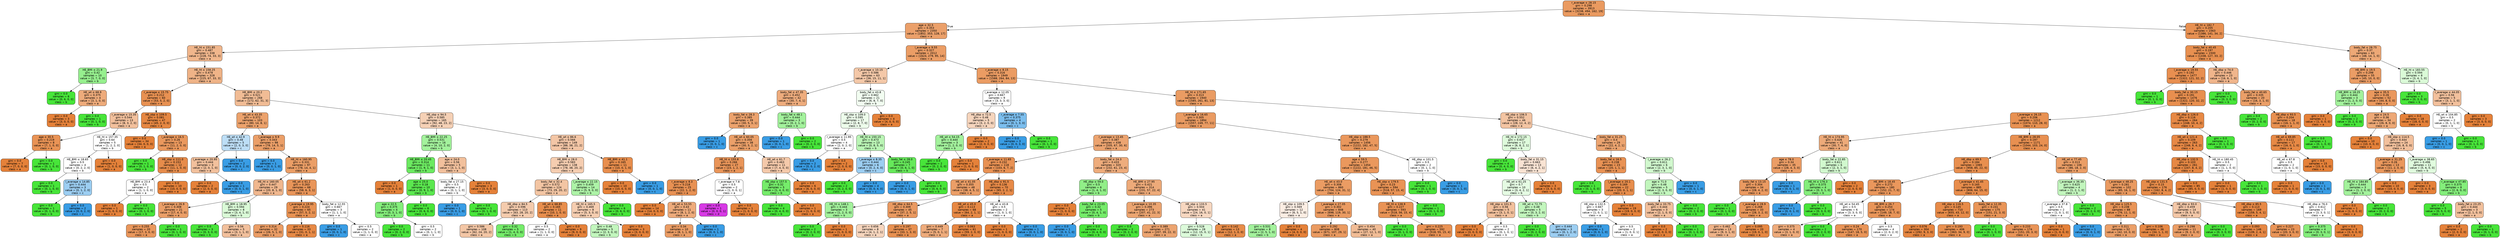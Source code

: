 digraph Tree {
node [shape=box, style="filled, rounded", color="black", fontname=helvetica] ;
edge [fontname=helvetica] ;
0 [label=<r_average &le; 28.15<br/>gini = 0.298<br/>samples = 3913<br/>value = [3238, 494, 162, 19]<br/>class = a>, fillcolor="#ea9a60"] ;
1 [label=<age &le; 32.5<br/>gini = 0.353<br/>samples = 2350<br/>value = [1852, 353, 128, 17]<br/>class = a>, fillcolor="#eba06a"] ;
0 -> 1 [labeldistance=2.5, labelangle=45, headlabel="True"] ;
2 [label=<HE_ht &le; 151.85<br/>gini = 0.487<br/>samples = 338<br/>value = [228, 74, 33, 3]<br/>class = a>, fillcolor="#f0b68c"] ;
1 -> 2 ;
3 [label=<HE_BMI &le; 21.9<br/>gini = 0.42<br/>samples = 10<br/>value = [3, 7, 0, 0]<br/>class = b>, fillcolor="#96f08e"] ;
2 -> 3 ;
4 [label=<gini = 0.0<br/>samples = 6<br/>value = [0, 6, 0, 0]<br/>class = b>, fillcolor="#47e539"] ;
3 -> 4 ;
5 [label=<HE_wt &le; 68.9<br/>gini = 0.375<br/>samples = 4<br/>value = [3, 1, 0, 0]<br/>class = a>, fillcolor="#eeab7b"] ;
3 -> 5 ;
6 [label=<gini = 0.0<br/>samples = 3<br/>value = [3, 0, 0, 0]<br/>class = a>, fillcolor="#e58139"] ;
5 -> 6 ;
7 [label=<gini = 0.0<br/>samples = 1<br/>value = [0, 1, 0, 0]<br/>class = b>, fillcolor="#47e539"] ;
5 -> 7 ;
8 [label=<HE_ht &le; 158.25<br/>gini = 0.478<br/>samples = 328<br/>value = [225, 67, 33, 3]<br/>class = a>, fillcolor="#efb387"] ;
2 -> 8 ;
9 [label=<r_average &le; 15.75<br/>gini = 0.212<br/>samples = 60<br/>value = [53, 5, 2, 0]<br/>class = a>, fillcolor="#e89152"] ;
8 -> 9 ;
10 [label=<r_average &le; 15.35<br/>gini = 0.544<br/>samples = 13<br/>value = [8, 3, 2, 0]<br/>class = a>, fillcolor="#f2c09c"] ;
9 -> 10 ;
11 [label=<age &le; 30.5<br/>gini = 0.219<br/>samples = 8<br/>value = [7, 1, 0, 0]<br/>class = a>, fillcolor="#e99355"] ;
10 -> 11 ;
12 [label=<gini = 0.0<br/>samples = 7<br/>value = [7, 0, 0, 0]<br/>class = a>, fillcolor="#e58139"] ;
11 -> 12 ;
13 [label=<gini = 0.0<br/>samples = 1<br/>value = [0, 1, 0, 0]<br/>class = b>, fillcolor="#47e539"] ;
11 -> 13 ;
14 [label=<HE_ht &le; 157.35<br/>gini = 0.64<br/>samples = 5<br/>value = [1, 2, 2, 0]<br/>class = b>, fillcolor="#ffffff"] ;
10 -> 14 ;
15 [label=<HE_BMI &le; 18.65<br/>gini = 0.5<br/>samples = 4<br/>value = [0, 2, 2, 0]<br/>class = b>, fillcolor="#ffffff"] ;
14 -> 15 ;
16 [label=<gini = 0.0<br/>samples = 1<br/>value = [0, 1, 0, 0]<br/>class = b>, fillcolor="#47e539"] ;
15 -> 16 ;
17 [label=<l_average &le; 14.85<br/>gini = 0.444<br/>samples = 3<br/>value = [0, 1, 2, 0]<br/>class = c>, fillcolor="#9ccef2"] ;
15 -> 17 ;
18 [label=<gini = 0.0<br/>samples = 1<br/>value = [0, 1, 0, 0]<br/>class = b>, fillcolor="#47e539"] ;
17 -> 18 ;
19 [label=<gini = 0.0<br/>samples = 2<br/>value = [0, 0, 2, 0]<br/>class = c>, fillcolor="#399de5"] ;
17 -> 19 ;
20 [label=<gini = 0.0<br/>samples = 1<br/>value = [1, 0, 0, 0]<br/>class = a>, fillcolor="#e58139"] ;
14 -> 20 ;
21 [label=<HE_sbp &le; 109.5<br/>gini = 0.081<br/>samples = 47<br/>value = [45, 2, 0, 0]<br/>class = a>, fillcolor="#e68742"] ;
9 -> 21 ;
22 [label=<gini = 0.0<br/>samples = 34<br/>value = [34, 0, 0, 0]<br/>class = a>, fillcolor="#e58139"] ;
21 -> 22 ;
23 [label=<l_average &le; 16.5<br/>gini = 0.26<br/>samples = 13<br/>value = [11, 2, 0, 0]<br/>class = a>, fillcolor="#ea985d"] ;
21 -> 23 ;
24 [label=<gini = 0.0<br/>samples = 1<br/>value = [0, 1, 0, 0]<br/>class = b>, fillcolor="#47e539"] ;
23 -> 24 ;
25 [label=<HE_sbp &le; 111.0<br/>gini = 0.153<br/>samples = 12<br/>value = [11, 1, 0, 0]<br/>class = a>, fillcolor="#e78c4b"] ;
23 -> 25 ;
26 [label=<HE_BMI &le; 23.4<br/>gini = 0.5<br/>samples = 2<br/>value = [1, 1, 0, 0]<br/>class = a>, fillcolor="#ffffff"] ;
25 -> 26 ;
27 [label=<gini = 0.0<br/>samples = 1<br/>value = [1, 0, 0, 0]<br/>class = a>, fillcolor="#e58139"] ;
26 -> 27 ;
28 [label=<gini = 0.0<br/>samples = 1<br/>value = [0, 1, 0, 0]<br/>class = b>, fillcolor="#47e539"] ;
26 -> 28 ;
29 [label=<gini = 0.0<br/>samples = 10<br/>value = [10, 0, 0, 0]<br/>class = a>, fillcolor="#e58139"] ;
25 -> 29 ;
30 [label=<HE_BMI &le; 20.2<br/>gini = 0.521<br/>samples = 268<br/>value = [172, 62, 31, 3]<br/>class = a>, fillcolor="#f1bc95"] ;
8 -> 30 ;
31 [label=<HE_wt &le; 43.35<br/>gini = 0.372<br/>samples = 103<br/>value = [80, 14, 8, 1]<br/>class = a>, fillcolor="#eca26c"] ;
30 -> 31 ;
32 [label=<HE_wt &le; 42.9<br/>gini = 0.48<br/>samples = 5<br/>value = [2, 0, 3, 0]<br/>class = c>, fillcolor="#bddef6"] ;
31 -> 32 ;
33 [label=<l_average &le; 20.95<br/>gini = 0.444<br/>samples = 3<br/>value = [2, 0, 1, 0]<br/>class = a>, fillcolor="#f2c09c"] ;
32 -> 33 ;
34 [label=<gini = 0.0<br/>samples = 2<br/>value = [2, 0, 0, 0]<br/>class = a>, fillcolor="#e58139"] ;
33 -> 34 ;
35 [label=<gini = 0.0<br/>samples = 1<br/>value = [0, 0, 1, 0]<br/>class = c>, fillcolor="#399de5"] ;
33 -> 35 ;
36 [label=<gini = 0.0<br/>samples = 2<br/>value = [0, 0, 2, 0]<br/>class = c>, fillcolor="#399de5"] ;
32 -> 36 ;
37 [label=<l_average &le; 9.9<br/>gini = 0.343<br/>samples = 98<br/>value = [78, 14, 5, 1]<br/>class = a>, fillcolor="#eb9f68"] ;
31 -> 37 ;
38 [label=<gini = 0.0<br/>samples = 1<br/>value = [0, 0, 1, 0]<br/>class = c>, fillcolor="#399de5"] ;
37 -> 38 ;
39 [label=<HE_ht &le; 160.95<br/>gini = 0.331<br/>samples = 97<br/>value = [78, 14, 4, 1]<br/>class = a>, fillcolor="#eb9e66"] ;
37 -> 39 ;
40 [label=<HE_ht &le; 160.05<br/>gini = 0.447<br/>samples = 29<br/>value = [20, 8, 1, 0]<br/>class = a>, fillcolor="#f0b78e"] ;
39 -> 40 ;
41 [label=<l_average &le; 26.9<br/>gini = 0.308<br/>samples = 21<br/>value = [17, 4, 0, 0]<br/>class = a>, fillcolor="#eb9f68"] ;
40 -> 41 ;
42 [label=<gini = 0.255<br/>samples = 20<br/>value = [17, 3, 0, 0]<br/>class = a>, fillcolor="#ea975c"] ;
41 -> 42 ;
43 [label=<gini = 0.0<br/>samples = 1<br/>value = [0, 1, 0, 0]<br/>class = b>, fillcolor="#47e539"] ;
41 -> 43 ;
44 [label=<HE_BMI &le; 18.95<br/>gini = 0.594<br/>samples = 8<br/>value = [3, 4, 1, 0]<br/>class = b>, fillcolor="#dafad7"] ;
40 -> 44 ;
45 [label=<gini = 0.0<br/>samples = 3<br/>value = [0, 3, 0, 0]<br/>class = b>, fillcolor="#47e539"] ;
44 -> 45 ;
46 [label=<gini = 0.56<br/>samples = 5<br/>value = [3, 1, 1, 0]<br/>class = a>, fillcolor="#f2c09c"] ;
44 -> 46 ;
47 [label=<HE_wt &le; 61.2<br/>gini = 0.263<br/>samples = 68<br/>value = [58, 6, 3, 1]<br/>class = a>, fillcolor="#e99559"] ;
39 -> 47 ;
48 [label=<l_average &le; 19.95<br/>gini = 0.224<br/>samples = 65<br/>value = [57, 5, 2, 1]<br/>class = a>, fillcolor="#e89253"] ;
47 -> 48 ;
49 [label=<gini = 0.314<br/>samples = 32<br/>value = [26, 5, 1, 0]<br/>class = a>, fillcolor="#eb9d65"] ;
48 -> 49 ;
50 [label=<gini = 0.116<br/>samples = 33<br/>value = [31, 0, 1, 1]<br/>class = a>, fillcolor="#e78945"] ;
48 -> 50 ;
51 [label=<body_fat &le; 12.55<br/>gini = 0.667<br/>samples = 3<br/>value = [1, 1, 1, 0]<br/>class = a>, fillcolor="#ffffff"] ;
47 -> 51 ;
52 [label=<gini = 0.0<br/>samples = 1<br/>value = [0, 0, 1, 0]<br/>class = c>, fillcolor="#399de5"] ;
51 -> 52 ;
53 [label=<gini = 0.5<br/>samples = 2<br/>value = [1, 1, 0, 0]<br/>class = a>, fillcolor="#ffffff"] ;
51 -> 53 ;
54 [label=<HE_sbp &le; 94.5<br/>gini = 0.585<br/>samples = 165<br/>value = [92, 48, 23, 2]<br/>class = a>, fillcolor="#f5d0b5"] ;
30 -> 54 ;
55 [label=<HE_BMI &le; 22.25<br/>gini = 0.531<br/>samples = 16<br/>value = [4, 10, 2, 0]<br/>class = b>, fillcolor="#a3f29c"] ;
54 -> 55 ;
56 [label=<HE_BMI &le; 20.45<br/>gini = 0.314<br/>samples = 11<br/>value = [1, 9, 1, 0]<br/>class = b>, fillcolor="#6cea61"] ;
55 -> 56 ;
57 [label=<gini = 0.0<br/>samples = 1<br/>value = [1, 0, 0, 0]<br/>class = a>, fillcolor="#e58139"] ;
56 -> 57 ;
58 [label=<age &le; 25.0<br/>gini = 0.18<br/>samples = 10<br/>value = [0, 9, 1, 0]<br/>class = b>, fillcolor="#5be84f"] ;
56 -> 58 ;
59 [label=<age &le; 22.5<br/>gini = 0.375<br/>samples = 4<br/>value = [0, 3, 1, 0]<br/>class = b>, fillcolor="#84ee7b"] ;
58 -> 59 ;
60 [label=<gini = 0.0<br/>samples = 2<br/>value = [0, 2, 0, 0]<br/>class = b>, fillcolor="#47e539"] ;
59 -> 60 ;
61 [label=<gini = 0.5<br/>samples = 2<br/>value = [0, 1, 1, 0]<br/>class = b>, fillcolor="#ffffff"] ;
59 -> 61 ;
62 [label=<gini = 0.0<br/>samples = 6<br/>value = [0, 6, 0, 0]<br/>class = b>, fillcolor="#47e539"] ;
58 -> 62 ;
63 [label=<age &le; 24.0<br/>gini = 0.56<br/>samples = 5<br/>value = [3, 1, 1, 0]<br/>class = a>, fillcolor="#f2c09c"] ;
55 -> 63 ;
64 [label=<body_fat &le; 27.15<br/>gini = 0.5<br/>samples = 2<br/>value = [0, 1, 1, 0]<br/>class = b>, fillcolor="#ffffff"] ;
63 -> 64 ;
65 [label=<gini = 0.0<br/>samples = 1<br/>value = [0, 0, 1, 0]<br/>class = c>, fillcolor="#399de5"] ;
64 -> 65 ;
66 [label=<gini = 0.0<br/>samples = 1<br/>value = [0, 1, 0, 0]<br/>class = b>, fillcolor="#47e539"] ;
64 -> 66 ;
67 [label=<gini = 0.0<br/>samples = 3<br/>value = [3, 0, 0, 0]<br/>class = a>, fillcolor="#e58139"] ;
63 -> 67 ;
68 [label=<HE_wt &le; 86.6<br/>gini = 0.566<br/>samples = 149<br/>value = [88, 38, 21, 2]<br/>class = a>, fillcolor="#f3c6a6"] ;
54 -> 68 ;
69 [label=<HE_BMI &le; 28.0<br/>gini = 0.583<br/>samples = 138<br/>value = [78, 38, 20, 2]<br/>class = a>, fillcolor="#f5cdb0"] ;
68 -> 69 ;
70 [label=<body_fat &le; 32.4<br/>gini = 0.572<br/>samples = 124<br/>value = [73, 29, 20, 2]<br/>class = a>, fillcolor="#f3c5a3"] ;
69 -> 70 ;
71 [label=<HE_dbp &le; 84.5<br/>gini = 0.596<br/>samples = 113<br/>value = [63, 28, 20, 2]<br/>class = a>, fillcolor="#f4cbad"] ;
70 -> 71 ;
72 [label=<gini = 0.586<br/>samples = 108<br/>value = [62, 24, 20, 2]<br/>class = a>, fillcolor="#f3c6a5"] ;
71 -> 72 ;
73 [label=<gini = 0.32<br/>samples = 5<br/>value = [1, 4, 0, 0]<br/>class = b>, fillcolor="#75ec6a"] ;
71 -> 73 ;
74 [label=<HE_wt &le; 68.85<br/>gini = 0.165<br/>samples = 11<br/>value = [10, 1, 0, 0]<br/>class = a>, fillcolor="#e88e4d"] ;
70 -> 74 ;
75 [label=<gini = 0.5<br/>samples = 2<br/>value = [1, 1, 0, 0]<br/>class = a>, fillcolor="#ffffff"] ;
74 -> 75 ;
76 [label=<gini = 0.0<br/>samples = 9<br/>value = [9, 0, 0, 0]<br/>class = a>, fillcolor="#e58139"] ;
74 -> 76 ;
77 [label=<l_average &le; 22.15<br/>gini = 0.459<br/>samples = 14<br/>value = [5, 9, 0, 0]<br/>class = b>, fillcolor="#adf3a7"] ;
69 -> 77 ;
78 [label=<HE_ht &le; 165.5<br/>gini = 0.469<br/>samples = 8<br/>value = [5, 3, 0, 0]<br/>class = a>, fillcolor="#f5cdb0"] ;
77 -> 78 ;
79 [label=<gini = 0.48<br/>samples = 5<br/>value = [2, 3, 0, 0]<br/>class = b>, fillcolor="#c2f6bd"] ;
78 -> 79 ;
80 [label=<gini = 0.0<br/>samples = 3<br/>value = [3, 0, 0, 0]<br/>class = a>, fillcolor="#e58139"] ;
78 -> 80 ;
81 [label=<gini = 0.0<br/>samples = 6<br/>value = [0, 6, 0, 0]<br/>class = b>, fillcolor="#47e539"] ;
77 -> 81 ;
82 [label=<HE_BMI &le; 41.1<br/>gini = 0.165<br/>samples = 11<br/>value = [10, 0, 1, 0]<br/>class = a>, fillcolor="#e88e4d"] ;
68 -> 82 ;
83 [label=<gini = 0.0<br/>samples = 10<br/>value = [10, 0, 0, 0]<br/>class = a>, fillcolor="#e58139"] ;
82 -> 83 ;
84 [label=<gini = 0.0<br/>samples = 1<br/>value = [0, 0, 1, 0]<br/>class = c>, fillcolor="#399de5"] ;
82 -> 84 ;
85 [label=<l_average &le; 9.55<br/>gini = 0.327<br/>samples = 2012<br/>value = [1624, 279, 95, 14]<br/>class = a>, fillcolor="#eb9d65"] ;
1 -> 85 ;
86 [label=<r_average &le; 10.15<br/>gini = 0.586<br/>samples = 63<br/>value = [36, 15, 11, 1]<br/>class = a>, fillcolor="#f4c8a8"] ;
85 -> 86 ;
87 [label=<body_fat &le; 47.35<br/>gini = 0.452<br/>samples = 42<br/>value = [30, 7, 4, 1]<br/>class = a>, fillcolor="#eeac7d"] ;
86 -> 87 ;
88 [label=<body_fat &le; 28.3<br/>gini = 0.385<br/>samples = 39<br/>value = [30, 5, 3, 1]<br/>class = a>, fillcolor="#eca26d"] ;
87 -> 88 ;
89 [label=<gini = 0.0<br/>samples = 1<br/>value = [0, 0, 1, 0]<br/>class = c>, fillcolor="#399de5"] ;
88 -> 89 ;
90 [label=<HE_wt &le; 60.05<br/>gini = 0.356<br/>samples = 38<br/>value = [30, 5, 2, 1]<br/>class = a>, fillcolor="#eba069"] ;
88 -> 90 ;
91 [label=<HE_ht &le; 155.8<br/>gini = 0.266<br/>samples = 27<br/>value = [23, 1, 2, 1]<br/>class = a>, fillcolor="#e99559"] ;
90 -> 91 ;
92 [label=<r_average &le; 8.3<br/>gini = 0.218<br/>samples = 25<br/>value = [22, 1, 2, 0]<br/>class = a>, fillcolor="#e89153"] ;
91 -> 92 ;
93 [label=<gini = 0.0<br/>samples = 14<br/>value = [14, 0, 0, 0]<br/>class = a>, fillcolor="#e58139"] ;
92 -> 93 ;
94 [label=<HE_wt &le; 53.55<br/>gini = 0.43<br/>samples = 11<br/>value = [8, 1, 2, 0]<br/>class = a>, fillcolor="#eeab7b"] ;
92 -> 94 ;
95 [label=<gini = 0.34<br/>samples = 10<br/>value = [8, 1, 1, 0]<br/>class = a>, fillcolor="#eb9d65"] ;
94 -> 95 ;
96 [label=<gini = 0.0<br/>samples = 1<br/>value = [0, 0, 1, 0]<br/>class = c>, fillcolor="#399de5"] ;
94 -> 96 ;
97 [label=<r_average &le; 7.8<br/>gini = 0.5<br/>samples = 2<br/>value = [1, 0, 0, 1]<br/>class = a>, fillcolor="#ffffff"] ;
91 -> 97 ;
98 [label=<gini = 0.0<br/>samples = 1<br/>value = [0, 0, 0, 1]<br/>class = d>, fillcolor="#d739e5"] ;
97 -> 98 ;
99 [label=<gini = 0.0<br/>samples = 1<br/>value = [1, 0, 0, 0]<br/>class = a>, fillcolor="#e58139"] ;
97 -> 99 ;
100 [label=<HE_wt &le; 61.7<br/>gini = 0.463<br/>samples = 11<br/>value = [7, 4, 0, 0]<br/>class = a>, fillcolor="#f4c9aa"] ;
90 -> 100 ;
101 [label=<HE_sbp &le; 157.5<br/>gini = 0.32<br/>samples = 5<br/>value = [1, 4, 0, 0]<br/>class = b>, fillcolor="#75ec6a"] ;
100 -> 101 ;
102 [label=<gini = 0.0<br/>samples = 4<br/>value = [0, 4, 0, 0]<br/>class = b>, fillcolor="#47e539"] ;
101 -> 102 ;
103 [label=<gini = 0.0<br/>samples = 1<br/>value = [1, 0, 0, 0]<br/>class = a>, fillcolor="#e58139"] ;
101 -> 103 ;
104 [label=<gini = 0.0<br/>samples = 6<br/>value = [6, 0, 0, 0]<br/>class = a>, fillcolor="#e58139"] ;
100 -> 104 ;
105 [label=<body_fat &le; 48.1<br/>gini = 0.444<br/>samples = 3<br/>value = [0, 2, 1, 0]<br/>class = b>, fillcolor="#a3f29c"] ;
87 -> 105 ;
106 [label=<gini = 0.0<br/>samples = 1<br/>value = [0, 0, 1, 0]<br/>class = c>, fillcolor="#399de5"] ;
105 -> 106 ;
107 [label=<gini = 0.0<br/>samples = 2<br/>value = [0, 2, 0, 0]<br/>class = b>, fillcolor="#47e539"] ;
105 -> 107 ;
108 [label=<body_fat &le; 43.8<br/>gini = 0.662<br/>samples = 21<br/>value = [6, 8, 7, 0]<br/>class = b>, fillcolor="#f2fdf1"] ;
86 -> 108 ;
109 [label=<HE_sbp &le; 109.0<br/>gini = 0.595<br/>samples = 17<br/>value = [2, 8, 7, 0]<br/>class = b>, fillcolor="#edfceb"] ;
108 -> 109 ;
110 [label=<r_average &le; 11.95<br/>gini = 0.5<br/>samples = 4<br/>value = [2, 0, 2, 0]<br/>class = a>, fillcolor="#ffffff"] ;
109 -> 110 ;
111 [label=<gini = 0.0<br/>samples = 2<br/>value = [0, 0, 2, 0]<br/>class = c>, fillcolor="#399de5"] ;
110 -> 111 ;
112 [label=<gini = 0.0<br/>samples = 2<br/>value = [2, 0, 0, 0]<br/>class = a>, fillcolor="#e58139"] ;
110 -> 112 ;
113 [label=<HE_ht &le; 150.15<br/>gini = 0.473<br/>samples = 13<br/>value = [0, 8, 5, 0]<br/>class = b>, fillcolor="#baf5b5"] ;
109 -> 113 ;
114 [label=<l_average &le; 8.35<br/>gini = 0.444<br/>samples = 6<br/>value = [0, 2, 4, 0]<br/>class = c>, fillcolor="#9ccef2"] ;
113 -> 114 ;
115 [label=<gini = 0.0<br/>samples = 2<br/>value = [0, 2, 0, 0]<br/>class = b>, fillcolor="#47e539"] ;
114 -> 115 ;
116 [label=<gini = 0.0<br/>samples = 4<br/>value = [0, 0, 4, 0]<br/>class = c>, fillcolor="#399de5"] ;
114 -> 116 ;
117 [label=<body_fat &le; 28.0<br/>gini = 0.245<br/>samples = 7<br/>value = [0, 6, 1, 0]<br/>class = b>, fillcolor="#66e95a"] ;
113 -> 117 ;
118 [label=<gini = 0.0<br/>samples = 1<br/>value = [0, 0, 1, 0]<br/>class = c>, fillcolor="#399de5"] ;
117 -> 118 ;
119 [label=<gini = 0.0<br/>samples = 6<br/>value = [0, 6, 0, 0]<br/>class = b>, fillcolor="#47e539"] ;
117 -> 119 ;
120 [label=<gini = 0.0<br/>samples = 4<br/>value = [4, 0, 0, 0]<br/>class = a>, fillcolor="#e58139"] ;
108 -> 120 ;
121 [label=<r_average &le; 8.15<br/>gini = 0.316<br/>samples = 1949<br/>value = [1588, 264, 84, 13]<br/>class = a>, fillcolor="#eb9c63"] ;
85 -> 121 ;
122 [label=<l_average &le; 12.05<br/>gini = 0.667<br/>samples = 9<br/>value = [3, 3, 3, 0]<br/>class = a>, fillcolor="#ffffff"] ;
121 -> 122 ;
123 [label=<HE_dbp &le; 72.5<br/>gini = 0.48<br/>samples = 5<br/>value = [3, 2, 0, 0]<br/>class = a>, fillcolor="#f6d5bd"] ;
122 -> 123 ;
124 [label=<HE_wt &le; 54.15<br/>gini = 0.444<br/>samples = 3<br/>value = [1, 2, 0, 0]<br/>class = b>, fillcolor="#a3f29c"] ;
123 -> 124 ;
125 [label=<gini = 0.0<br/>samples = 2<br/>value = [0, 2, 0, 0]<br/>class = b>, fillcolor="#47e539"] ;
124 -> 125 ;
126 [label=<gini = 0.0<br/>samples = 1<br/>value = [1, 0, 0, 0]<br/>class = a>, fillcolor="#e58139"] ;
124 -> 126 ;
127 [label=<gini = 0.0<br/>samples = 2<br/>value = [2, 0, 0, 0]<br/>class = a>, fillcolor="#e58139"] ;
123 -> 127 ;
128 [label=<r_average &le; 7.55<br/>gini = 0.375<br/>samples = 4<br/>value = [0, 1, 3, 0]<br/>class = c>, fillcolor="#7bbeee"] ;
122 -> 128 ;
129 [label=<gini = 0.0<br/>samples = 3<br/>value = [0, 0, 3, 0]<br/>class = c>, fillcolor="#399de5"] ;
128 -> 129 ;
130 [label=<gini = 0.0<br/>samples = 1<br/>value = [0, 1, 0, 0]<br/>class = b>, fillcolor="#47e539"] ;
128 -> 130 ;
131 [label=<HE_ht &le; 171.65<br/>gini = 0.313<br/>samples = 1940<br/>value = [1585, 261, 81, 13]<br/>class = a>, fillcolor="#ea9c63"] ;
121 -> 131 ;
132 [label=<l_average &le; 16.65<br/>gini = 0.305<br/>samples = 1894<br/>value = [1557, 249, 77, 11]<br/>class = a>, fillcolor="#ea9b62"] ;
131 -> 132 ;
133 [label=<r_average &le; 13.45<br/>gini = 0.387<br/>samples = 438<br/>value = [335, 67, 30, 6]<br/>class = a>, fillcolor="#eca470"] ;
132 -> 133 ;
134 [label=<r_average &le; 11.65<br/>gini = 0.232<br/>samples = 118<br/>value = [103, 6, 7, 2]<br/>class = a>, fillcolor="#e99254"] ;
133 -> 134 ;
135 [label=<HE_wt &le; 41.05<br/>gini = 0.355<br/>samples = 48<br/>value = [38, 4, 5, 1]<br/>class = a>, fillcolor="#eb9e67"] ;
134 -> 135 ;
136 [label=<HE_ht &le; 148.1<br/>gini = 0.444<br/>samples = 3<br/>value = [1, 2, 0, 0]<br/>class = b>, fillcolor="#a3f29c"] ;
135 -> 136 ;
137 [label=<gini = 0.0<br/>samples = 2<br/>value = [0, 2, 0, 0]<br/>class = b>, fillcolor="#47e539"] ;
136 -> 137 ;
138 [label=<gini = 0.0<br/>samples = 1<br/>value = [1, 0, 0, 0]<br/>class = a>, fillcolor="#e58139"] ;
136 -> 138 ;
139 [label=<HE_dbp &le; 64.5<br/>gini = 0.309<br/>samples = 45<br/>value = [37, 2, 5, 1]<br/>class = a>, fillcolor="#ea9a61"] ;
135 -> 139 ;
140 [label=<gini = 0.656<br/>samples = 8<br/>value = [4, 1, 2, 1]<br/>class = a>, fillcolor="#f6d5bd"] ;
139 -> 140 ;
141 [label=<gini = 0.197<br/>samples = 37<br/>value = [33, 1, 3, 0]<br/>class = a>, fillcolor="#e89050"] ;
139 -> 141 ;
142 [label=<HE_dbp &le; 91.5<br/>gini = 0.136<br/>samples = 70<br/>value = [65, 2, 2, 1]<br/>class = a>, fillcolor="#e78a48"] ;
134 -> 142 ;
143 [label=<HE_wt &le; 45.0<br/>gini = 0.113<br/>samples = 68<br/>value = [64, 2, 1, 1]<br/>class = a>, fillcolor="#e78945"] ;
142 -> 143 ;
144 [label=<gini = 0.449<br/>samples = 7<br/>value = [5, 0, 1, 1]<br/>class = a>, fillcolor="#eeab7b"] ;
143 -> 144 ;
145 [label=<gini = 0.063<br/>samples = 61<br/>value = [59, 2, 0, 0]<br/>class = a>, fillcolor="#e68540"] ;
143 -> 145 ;
146 [label=<HE_wt &le; 43.8<br/>gini = 0.5<br/>samples = 2<br/>value = [1, 0, 1, 0]<br/>class = a>, fillcolor="#ffffff"] ;
142 -> 146 ;
147 [label=<gini = 0.0<br/>samples = 1<br/>value = [1, 0, 0, 0]<br/>class = a>, fillcolor="#e58139"] ;
146 -> 147 ;
148 [label=<gini = 0.0<br/>samples = 1<br/>value = [0, 0, 1, 0]<br/>class = c>, fillcolor="#399de5"] ;
146 -> 148 ;
149 [label=<body_fat &le; 24.3<br/>gini = 0.433<br/>samples = 320<br/>value = [232, 61, 23, 4]<br/>class = a>, fillcolor="#eeac7c"] ;
133 -> 149 ;
150 [label=<HE_dbp &le; 59.0<br/>gini = 0.5<br/>samples = 6<br/>value = [1, 4, 1, 0]<br/>class = b>, fillcolor="#91ef88"] ;
149 -> 150 ;
151 [label=<gini = 0.0<br/>samples = 1<br/>value = [1, 0, 0, 0]<br/>class = a>, fillcolor="#e58139"] ;
150 -> 151 ;
152 [label=<body_fat &le; 23.05<br/>gini = 0.32<br/>samples = 5<br/>value = [0, 4, 1, 0]<br/>class = b>, fillcolor="#75ec6a"] ;
150 -> 152 ;
153 [label=<gini = 0.0<br/>samples = 1<br/>value = [0, 0, 1, 0]<br/>class = c>, fillcolor="#399de5"] ;
152 -> 153 ;
154 [label=<gini = 0.0<br/>samples = 4<br/>value = [0, 4, 0, 0]<br/>class = b>, fillcolor="#47e539"] ;
152 -> 154 ;
155 [label=<HE_BMI &le; 27.95<br/>gini = 0.421<br/>samples = 314<br/>value = [231, 57, 22, 4]<br/>class = a>, fillcolor="#edaa79"] ;
149 -> 155 ;
156 [label=<l_average &le; 10.35<br/>gini = 0.396<br/>samples = 273<br/>value = [207, 41, 22, 3]<br/>class = a>, fillcolor="#eca571"] ;
155 -> 156 ;
157 [label=<gini = 0.0<br/>samples = 2<br/>value = [0, 2, 0, 0]<br/>class = b>, fillcolor="#47e539"] ;
156 -> 157 ;
158 [label=<gini = 0.389<br/>samples = 271<br/>value = [207, 39, 22, 3]<br/>class = a>, fillcolor="#eca470"] ;
156 -> 158 ;
159 [label=<HE_sbp &le; 133.5<br/>gini = 0.504<br/>samples = 41<br/>value = [24, 16, 0, 1]<br/>class = a>, fillcolor="#f7d7c0"] ;
155 -> 159 ;
160 [label=<gini = 0.528<br/>samples = 28<br/>value = [12, 15, 0, 1]<br/>class = b>, fillcolor="#dcfada"] ;
159 -> 160 ;
161 [label=<gini = 0.142<br/>samples = 13<br/>value = [12, 1, 0, 0]<br/>class = a>, fillcolor="#e78c49"] ;
159 -> 161 ;
162 [label=<HE_sbp &le; 188.5<br/>gini = 0.279<br/>samples = 1456<br/>value = [1222, 182, 47, 5]<br/>class = a>, fillcolor="#ea985d"] ;
132 -> 162 ;
163 [label=<age &le; 59.5<br/>gini = 0.277<br/>samples = 1454<br/>value = [1222, 181, 46, 5]<br/>class = a>, fillcolor="#ea985d"] ;
162 -> 163 ;
164 [label=<HE_wt &le; 43.0<br/>gini = 0.308<br/>samples = 860<br/>value = [704, 124, 31, 1]<br/>class = a>, fillcolor="#eb9c63"] ;
163 -> 164 ;
165 [label=<HE_sbp &le; 109.5<br/>gini = 0.569<br/>samples = 12<br/>value = [6, 5, 1, 0]<br/>class = a>, fillcolor="#fbede3"] ;
164 -> 165 ;
166 [label=<gini = 0.531<br/>samples = 8<br/>value = [2, 5, 1, 0]<br/>class = b>, fillcolor="#a3f29c"] ;
165 -> 166 ;
167 [label=<gini = 0.0<br/>samples = 4<br/>value = [4, 0, 0, 0]<br/>class = a>, fillcolor="#e58139"] ;
165 -> 167 ;
168 [label=<l_average &le; 27.05<br/>gini = 0.302<br/>samples = 848<br/>value = [698, 119, 30, 1]<br/>class = a>, fillcolor="#ea9b62"] ;
164 -> 168 ;
169 [label=<gini = 0.292<br/>samples = 808<br/>value = [671, 107, 29, 1]<br/>class = a>, fillcolor="#ea9a60"] ;
168 -> 169 ;
170 [label=<gini = 0.454<br/>samples = 40<br/>value = [27, 12, 1, 0]<br/>class = a>, fillcolor="#f1bc95"] ;
168 -> 170 ;
171 [label=<HE_sbp &le; 179.5<br/>gini = 0.23<br/>samples = 594<br/>value = [518, 57, 15, 4]<br/>class = a>, fillcolor="#e99355"] ;
163 -> 171 ;
172 [label=<HE_ht &le; 138.9<br/>gini = 0.227<br/>samples = 593<br/>value = [518, 56, 15, 4]<br/>class = a>, fillcolor="#e99355"] ;
171 -> 172 ;
173 [label=<gini = 0.0<br/>samples = 1<br/>value = [0, 1, 0, 0]<br/>class = b>, fillcolor="#47e539"] ;
172 -> 173 ;
174 [label=<gini = 0.225<br/>samples = 592<br/>value = [518, 55, 15, 4]<br/>class = a>, fillcolor="#e99254"] ;
172 -> 174 ;
175 [label=<gini = 0.0<br/>samples = 1<br/>value = [0, 1, 0, 0]<br/>class = b>, fillcolor="#47e539"] ;
171 -> 175 ;
176 [label=<HE_dbp &le; 101.5<br/>gini = 0.5<br/>samples = 2<br/>value = [0, 1, 1, 0]<br/>class = b>, fillcolor="#ffffff"] ;
162 -> 176 ;
177 [label=<gini = 0.0<br/>samples = 1<br/>value = [0, 1, 0, 0]<br/>class = b>, fillcolor="#47e539"] ;
176 -> 177 ;
178 [label=<gini = 0.0<br/>samples = 1<br/>value = [0, 0, 1, 0]<br/>class = c>, fillcolor="#399de5"] ;
176 -> 178 ;
179 [label=<HE_sbp &le; 106.5<br/>gini = 0.552<br/>samples = 46<br/>value = [28, 12, 4, 2]<br/>class = a>, fillcolor="#f3c4a2"] ;
131 -> 179 ;
180 [label=<HE_ht &le; 172.15<br/>gini = 0.637<br/>samples = 17<br/>value = [6, 8, 2, 1]<br/>class = b>, fillcolor="#defadb"] ;
179 -> 180 ;
181 [label=<gini = 0.0<br/>samples = 4<br/>value = [0, 4, 0, 0]<br/>class = b>, fillcolor="#47e539"] ;
180 -> 181 ;
182 [label=<body_fat &le; 31.15<br/>gini = 0.663<br/>samples = 13<br/>value = [6, 4, 2, 1]<br/>class = a>, fillcolor="#f9e3d3"] ;
180 -> 182 ;
183 [label=<HE_wt &le; 61.25<br/>gini = 0.7<br/>samples = 10<br/>value = [3, 4, 2, 1]<br/>class = b>, fillcolor="#e5fbe3"] ;
182 -> 183 ;
184 [label=<HE_sbp &le; 101.5<br/>gini = 0.56<br/>samples = 5<br/>value = [3, 1, 0, 1]<br/>class = a>, fillcolor="#f2c09c"] ;
183 -> 184 ;
185 [label=<gini = 0.0<br/>samples = 3<br/>value = [3, 0, 0, 0]<br/>class = a>, fillcolor="#e58139"] ;
184 -> 185 ;
186 [label=<gini = 0.5<br/>samples = 2<br/>value = [0, 1, 0, 1]<br/>class = b>, fillcolor="#ffffff"] ;
184 -> 186 ;
187 [label=<HE_wt &le; 72.75<br/>gini = 0.48<br/>samples = 5<br/>value = [0, 3, 2, 0]<br/>class = b>, fillcolor="#c2f6bd"] ;
183 -> 187 ;
188 [label=<gini = 0.0<br/>samples = 2<br/>value = [0, 2, 0, 0]<br/>class = b>, fillcolor="#47e539"] ;
187 -> 188 ;
189 [label=<gini = 0.444<br/>samples = 3<br/>value = [0, 1, 2, 0]<br/>class = c>, fillcolor="#9ccef2"] ;
187 -> 189 ;
190 [label=<gini = 0.0<br/>samples = 3<br/>value = [3, 0, 0, 0]<br/>class = a>, fillcolor="#e58139"] ;
182 -> 190 ;
191 [label=<body_fat &le; 31.25<br/>gini = 0.4<br/>samples = 29<br/>value = [22, 4, 2, 1]<br/>class = a>, fillcolor="#eca470"] ;
179 -> 191 ;
192 [label=<body_fat &le; 16.5<br/>gini = 0.238<br/>samples = 23<br/>value = [20, 1, 1, 1]<br/>class = a>, fillcolor="#e99254"] ;
191 -> 192 ;
193 [label=<gini = 0.0<br/>samples = 1<br/>value = [0, 1, 0, 0]<br/>class = b>, fillcolor="#47e539"] ;
192 -> 193 ;
194 [label=<l_average &le; 20.1<br/>gini = 0.169<br/>samples = 22<br/>value = [20, 0, 1, 1]<br/>class = a>, fillcolor="#e78d4c"] ;
192 -> 194 ;
195 [label=<HE_sbp &le; 132.5<br/>gini = 0.667<br/>samples = 3<br/>value = [1, 0, 1, 1]<br/>class = a>, fillcolor="#ffffff"] ;
194 -> 195 ;
196 [label=<gini = 0.0<br/>samples = 1<br/>value = [0, 0, 1, 0]<br/>class = c>, fillcolor="#399de5"] ;
195 -> 196 ;
197 [label=<gini = 0.5<br/>samples = 2<br/>value = [1, 0, 0, 1]<br/>class = a>, fillcolor="#ffffff"] ;
195 -> 197 ;
198 [label=<gini = 0.0<br/>samples = 19<br/>value = [19, 0, 0, 0]<br/>class = a>, fillcolor="#e58139"] ;
194 -> 198 ;
199 [label=<l_average &le; 26.2<br/>gini = 0.611<br/>samples = 6<br/>value = [2, 3, 1, 0]<br/>class = b>, fillcolor="#d1f8ce"] ;
191 -> 199 ;
200 [label=<age &le; 71.0<br/>gini = 0.48<br/>samples = 5<br/>value = [2, 3, 0, 0]<br/>class = b>, fillcolor="#c2f6bd"] ;
199 -> 200 ;
201 [label=<body_fat &le; 33.75<br/>gini = 0.444<br/>samples = 3<br/>value = [2, 1, 0, 0]<br/>class = a>, fillcolor="#f2c09c"] ;
200 -> 201 ;
202 [label=<gini = 0.0<br/>samples = 2<br/>value = [2, 0, 0, 0]<br/>class = a>, fillcolor="#e58139"] ;
201 -> 202 ;
203 [label=<gini = 0.0<br/>samples = 1<br/>value = [0, 1, 0, 0]<br/>class = b>, fillcolor="#47e539"] ;
201 -> 203 ;
204 [label=<gini = 0.0<br/>samples = 2<br/>value = [0, 2, 0, 0]<br/>class = b>, fillcolor="#47e539"] ;
200 -> 204 ;
205 [label=<gini = 0.0<br/>samples = 1<br/>value = [0, 0, 1, 0]<br/>class = c>, fillcolor="#399de5"] ;
199 -> 205 ;
206 [label=<HE_ht &le; 182.7<br/>gini = 0.205<br/>samples = 1563<br/>value = [1386, 141, 34, 2]<br/>class = a>, fillcolor="#e89152"] ;
0 -> 206 [labeldistance=2.5, labelangle=-45, headlabel="False"] ;
207 [label=<body_fat &le; 40.45<br/>gini = 0.197<br/>samples = 1500<br/>value = [1338, 127, 33, 2]<br/>class = a>, fillcolor="#e89050"] ;
206 -> 207 ;
208 [label=<l_average &le; 19.55<br/>gini = 0.192<br/>samples = 1477<br/>value = [1322, 121, 32, 2]<br/>class = a>, fillcolor="#e88f50"] ;
207 -> 208 ;
209 [label=<gini = 0.0<br/>samples = 1<br/>value = [0, 1, 0, 0]<br/>class = b>, fillcolor="#47e539"] ;
208 -> 209 ;
210 [label=<body_fat &le; 30.15<br/>gini = 0.191<br/>samples = 1476<br/>value = [1322, 120, 32, 2]<br/>class = a>, fillcolor="#e88f4f"] ;
208 -> 210 ;
211 [label=<l_average &le; 26.15<br/>gini = 0.206<br/>samples = 1212<br/>value = [1074, 110, 28, 0]<br/>class = a>, fillcolor="#e89152"] ;
210 -> 211 ;
212 [label=<HE_ht &le; 174.95<br/>gini = 0.426<br/>samples = 41<br/>value = [30, 7, 4, 0]<br/>class = a>, fillcolor="#edaa79"] ;
211 -> 212 ;
213 [label=<age &le; 78.0<br/>gini = 0.34<br/>samples = 35<br/>value = [28, 4, 3, 0]<br/>class = a>, fillcolor="#eb9d66"] ;
212 -> 213 ;
214 [label=<body_fat &le; 13.15<br/>gini = 0.304<br/>samples = 34<br/>value = [28, 4, 2, 0]<br/>class = a>, fillcolor="#ea9a61"] ;
213 -> 214 ;
215 [label=<gini = 0.0<br/>samples = 1<br/>value = [0, 1, 0, 0]<br/>class = b>, fillcolor="#47e539"] ;
214 -> 215 ;
216 [label=<r_average &le; 28.9<br/>gini = 0.268<br/>samples = 33<br/>value = [28, 3, 2, 0]<br/>class = a>, fillcolor="#e9965a"] ;
214 -> 216 ;
217 [label=<gini = 0.462<br/>samples = 13<br/>value = [9, 3, 1, 0]<br/>class = a>, fillcolor="#efb388"] ;
216 -> 217 ;
218 [label=<gini = 0.095<br/>samples = 20<br/>value = [19, 0, 1, 0]<br/>class = a>, fillcolor="#e68843"] ;
216 -> 218 ;
219 [label=<gini = 0.0<br/>samples = 1<br/>value = [0, 0, 1, 0]<br/>class = c>, fillcolor="#399de5"] ;
213 -> 219 ;
220 [label=<body_fat &le; 22.85<br/>gini = 0.611<br/>samples = 6<br/>value = [2, 3, 1, 0]<br/>class = b>, fillcolor="#d1f8ce"] ;
212 -> 220 ;
221 [label=<HE_ht &le; 176.3<br/>gini = 0.375<br/>samples = 4<br/>value = [0, 3, 1, 0]<br/>class = b>, fillcolor="#84ee7b"] ;
220 -> 221 ;
222 [label=<gini = 0.0<br/>samples = 1<br/>value = [0, 0, 1, 0]<br/>class = c>, fillcolor="#399de5"] ;
221 -> 222 ;
223 [label=<gini = 0.0<br/>samples = 3<br/>value = [0, 3, 0, 0]<br/>class = b>, fillcolor="#47e539"] ;
221 -> 223 ;
224 [label=<gini = 0.0<br/>samples = 2<br/>value = [2, 0, 0, 0]<br/>class = a>, fillcolor="#e58139"] ;
220 -> 224 ;
225 [label=<HE_BMI &le; 28.05<br/>gini = 0.197<br/>samples = 1171<br/>value = [1044, 103, 24, 0]<br/>class = a>, fillcolor="#e89051"] ;
211 -> 225 ;
226 [label=<HE_dbp &le; 69.5<br/>gini = 0.184<br/>samples = 1065<br/>value = [958, 85, 22, 0]<br/>class = a>, fillcolor="#e88f4f"] ;
225 -> 226 ;
227 [label=<HE_BMI &le; 18.45<br/>gini = 0.272<br/>samples = 180<br/>value = [152, 21, 7, 0]<br/>class = a>, fillcolor="#ea975c"] ;
226 -> 227 ;
228 [label=<HE_wt &le; 54.45<br/>gini = 0.5<br/>samples = 6<br/>value = [3, 3, 0, 0]<br/>class = a>, fillcolor="#ffffff"] ;
227 -> 228 ;
229 [label=<gini = 0.375<br/>samples = 4<br/>value = [3, 1, 0, 0]<br/>class = a>, fillcolor="#eeab7b"] ;
228 -> 229 ;
230 [label=<gini = 0.0<br/>samples = 2<br/>value = [0, 2, 0, 0]<br/>class = b>, fillcolor="#47e539"] ;
228 -> 230 ;
231 [label=<HE_BMI &le; 26.7<br/>gini = 0.254<br/>samples = 174<br/>value = [149, 18, 7, 0]<br/>class = a>, fillcolor="#e99559"] ;
227 -> 231 ;
232 [label=<gini = 0.24<br/>samples = 170<br/>value = [147, 18, 5, 0]<br/>class = a>, fillcolor="#e99457"] ;
231 -> 232 ;
233 [label=<gini = 0.5<br/>samples = 4<br/>value = [2, 0, 2, 0]<br/>class = a>, fillcolor="#ffffff"] ;
231 -> 233 ;
234 [label=<l_average &le; 41.45<br/>gini = 0.165<br/>samples = 885<br/>value = [806, 64, 15, 0]<br/>class = a>, fillcolor="#e88d4c"] ;
226 -> 234 ;
235 [label=<HE_sbp &le; 116.5<br/>gini = 0.145<br/>samples = 710<br/>value = [655, 43, 12, 0]<br/>class = a>, fillcolor="#e78b49"] ;
234 -> 235 ;
236 [label=<gini = 0.076<br/>samples = 304<br/>value = [292, 9, 3, 0]<br/>class = a>, fillcolor="#e68641"] ;
235 -> 236 ;
237 [label=<gini = 0.193<br/>samples = 406<br/>value = [363, 34, 9, 0]<br/>class = a>, fillcolor="#e89050"] ;
235 -> 237 ;
238 [label=<body_fat &le; 12.35<br/>gini = 0.241<br/>samples = 175<br/>value = [151, 21, 3, 0]<br/>class = a>, fillcolor="#e99558"] ;
234 -> 238 ;
239 [label=<gini = 0.0<br/>samples = 1<br/>value = [0, 1, 0, 0]<br/>class = b>, fillcolor="#47e539"] ;
238 -> 239 ;
240 [label=<gini = 0.233<br/>samples = 174<br/>value = [151, 20, 3, 0]<br/>class = a>, fillcolor="#e99457"] ;
238 -> 240 ;
241 [label=<HE_wt &le; 77.45<br/>gini = 0.313<br/>samples = 106<br/>value = [86, 18, 2, 0]<br/>class = a>, fillcolor="#eb9e66"] ;
225 -> 241 ;
242 [label=<l_average &le; 36.35<br/>gini = 0.625<br/>samples = 4<br/>value = [1, 2, 1, 0]<br/>class = b>, fillcolor="#c2f6bd"] ;
241 -> 242 ;
243 [label=<r_average &le; 37.8<br/>gini = 0.5<br/>samples = 2<br/>value = [1, 0, 1, 0]<br/>class = a>, fillcolor="#ffffff"] ;
242 -> 243 ;
244 [label=<gini = 0.0<br/>samples = 1<br/>value = [1, 0, 0, 0]<br/>class = a>, fillcolor="#e58139"] ;
243 -> 244 ;
245 [label=<gini = 0.0<br/>samples = 1<br/>value = [0, 0, 1, 0]<br/>class = c>, fillcolor="#399de5"] ;
243 -> 245 ;
246 [label=<gini = 0.0<br/>samples = 2<br/>value = [0, 2, 0, 0]<br/>class = b>, fillcolor="#47e539"] ;
242 -> 246 ;
247 [label=<l_average &le; 48.25<br/>gini = 0.281<br/>samples = 102<br/>value = [85, 16, 1, 0]<br/>class = a>, fillcolor="#ea9a60"] ;
241 -> 247 ;
248 [label=<HE_sbp &le; 125.5<br/>gini = 0.238<br/>samples = 88<br/>value = [76, 11, 1, 0]<br/>class = a>, fillcolor="#e99558"] ;
247 -> 248 ;
249 [label=<gini = 0.311<br/>samples = 52<br/>value = [42, 10, 0, 0]<br/>class = a>, fillcolor="#eb9f68"] ;
248 -> 249 ;
250 [label=<gini = 0.106<br/>samples = 36<br/>value = [34, 1, 1, 0]<br/>class = a>, fillcolor="#e68844"] ;
248 -> 250 ;
251 [label=<HE_dbp &le; 93.0<br/>gini = 0.459<br/>samples = 14<br/>value = [9, 5, 0, 0]<br/>class = a>, fillcolor="#f3c7a7"] ;
247 -> 251 ;
252 [label=<gini = 0.298<br/>samples = 11<br/>value = [9, 2, 0, 0]<br/>class = a>, fillcolor="#eb9d65"] ;
251 -> 252 ;
253 [label=<gini = 0.0<br/>samples = 3<br/>value = [0, 3, 0, 0]<br/>class = b>, fillcolor="#47e539"] ;
251 -> 253 ;
254 [label=<HE_dbp &le; 126.0<br/>gini = 0.116<br/>samples = 264<br/>value = [248, 10, 4, 2]<br/>class = a>, fillcolor="#e78945"] ;
210 -> 254 ;
255 [label=<HE_wt &le; 121.4<br/>gini = 0.109<br/>samples = 263<br/>value = [248, 9, 4, 2]<br/>class = a>, fillcolor="#e78845"] ;
254 -> 255 ;
256 [label=<HE_sbp &le; 132.5<br/>gini = 0.103<br/>samples = 261<br/>value = [247, 8, 4, 2]<br/>class = a>, fillcolor="#e68844"] ;
255 -> 256 ;
257 [label=<HE_sbp &le; 131.5<br/>gini = 0.15<br/>samples = 176<br/>value = [162, 8, 4, 2]<br/>class = a>, fillcolor="#e78c4a"] ;
256 -> 257 ;
258 [label=<HE_dbp &le; 85.5<br/>gini = 0.113<br/>samples = 169<br/>value = [159, 5, 4, 1]<br/>class = a>, fillcolor="#e78945"] ;
257 -> 258 ;
259 [label=<gini = 0.093<br/>samples = 146<br/>value = [139, 2, 4, 1]<br/>class = a>, fillcolor="#e68743"] ;
258 -> 259 ;
260 [label=<gini = 0.227<br/>samples = 23<br/>value = [20, 3, 0, 0]<br/>class = a>, fillcolor="#e99457"] ;
258 -> 260 ;
261 [label=<HE_dbp &le; 76.0<br/>gini = 0.612<br/>samples = 7<br/>value = [3, 3, 0, 1]<br/>class = a>, fillcolor="#ffffff"] ;
257 -> 261 ;
262 [label=<gini = 0.375<br/>samples = 4<br/>value = [0, 3, 0, 1]<br/>class = b>, fillcolor="#84ee7b"] ;
261 -> 262 ;
263 [label=<gini = 0.0<br/>samples = 3<br/>value = [3, 0, 0, 0]<br/>class = a>, fillcolor="#e58139"] ;
261 -> 263 ;
264 [label=<gini = 0.0<br/>samples = 85<br/>value = [85, 0, 0, 0]<br/>class = a>, fillcolor="#e58139"] ;
256 -> 264 ;
265 [label=<HE_ht &le; 180.45<br/>gini = 0.5<br/>samples = 2<br/>value = [1, 1, 0, 0]<br/>class = a>, fillcolor="#ffffff"] ;
255 -> 265 ;
266 [label=<gini = 0.0<br/>samples = 1<br/>value = [1, 0, 0, 0]<br/>class = a>, fillcolor="#e58139"] ;
265 -> 266 ;
267 [label=<gini = 0.0<br/>samples = 1<br/>value = [0, 1, 0, 0]<br/>class = b>, fillcolor="#47e539"] ;
265 -> 267 ;
268 [label=<gini = 0.0<br/>samples = 1<br/>value = [0, 1, 0, 0]<br/>class = b>, fillcolor="#47e539"] ;
254 -> 268 ;
269 [label=<HE_dbp &le; 74.0<br/>gini = 0.446<br/>samples = 23<br/>value = [16, 6, 1, 0]<br/>class = a>, fillcolor="#f0b58b"] ;
207 -> 269 ;
270 [label=<gini = 0.0<br/>samples = 3<br/>value = [0, 3, 0, 0]<br/>class = b>, fillcolor="#47e539"] ;
269 -> 270 ;
271 [label=<body_fat &le; 40.65<br/>gini = 0.335<br/>samples = 20<br/>value = [16, 3, 1, 0]<br/>class = a>, fillcolor="#eb9f68"] ;
269 -> 271 ;
272 [label=<gini = 0.0<br/>samples = 2<br/>value = [0, 2, 0, 0]<br/>class = b>, fillcolor="#47e539"] ;
271 -> 272 ;
273 [label=<HE_dbp &le; 93.5<br/>gini = 0.204<br/>samples = 18<br/>value = [16, 1, 1, 0]<br/>class = a>, fillcolor="#e89050"] ;
271 -> 273 ;
274 [label=<HE_wt &le; 69.85<br/>gini = 0.111<br/>samples = 17<br/>value = [16, 0, 1, 0]<br/>class = a>, fillcolor="#e78945"] ;
273 -> 274 ;
275 [label=<HE_wt &le; 67.8<br/>gini = 0.5<br/>samples = 2<br/>value = [1, 0, 1, 0]<br/>class = a>, fillcolor="#ffffff"] ;
274 -> 275 ;
276 [label=<gini = 0.0<br/>samples = 1<br/>value = [1, 0, 0, 0]<br/>class = a>, fillcolor="#e58139"] ;
275 -> 276 ;
277 [label=<gini = 0.0<br/>samples = 1<br/>value = [0, 0, 1, 0]<br/>class = c>, fillcolor="#399de5"] ;
275 -> 277 ;
278 [label=<gini = 0.0<br/>samples = 15<br/>value = [15, 0, 0, 0]<br/>class = a>, fillcolor="#e58139"] ;
274 -> 278 ;
279 [label=<gini = 0.0<br/>samples = 1<br/>value = [0, 1, 0, 0]<br/>class = b>, fillcolor="#47e539"] ;
273 -> 279 ;
280 [label=<body_fat &le; 28.75<br/>gini = 0.37<br/>samples = 63<br/>value = [48, 14, 1, 0]<br/>class = a>, fillcolor="#eda876"] ;
206 -> 280 ;
281 [label=<HE_BMI &le; 19.5<br/>gini = 0.298<br/>samples = 55<br/>value = [45, 10, 0, 0]<br/>class = a>, fillcolor="#eb9d65"] ;
280 -> 281 ;
282 [label=<HE_BMI &le; 18.25<br/>gini = 0.444<br/>samples = 3<br/>value = [1, 2, 0, 0]<br/>class = b>, fillcolor="#a3f29c"] ;
281 -> 282 ;
283 [label=<gini = 0.0<br/>samples = 1<br/>value = [1, 0, 0, 0]<br/>class = a>, fillcolor="#e58139"] ;
282 -> 283 ;
284 [label=<gini = 0.0<br/>samples = 2<br/>value = [0, 2, 0, 0]<br/>class = b>, fillcolor="#47e539"] ;
282 -> 284 ;
285 [label=<age &le; 35.5<br/>gini = 0.26<br/>samples = 52<br/>value = [44, 8, 0, 0]<br/>class = a>, fillcolor="#ea985d"] ;
281 -> 285 ;
286 [label=<age &le; 24.5<br/>gini = 0.36<br/>samples = 34<br/>value = [26, 8, 0, 0]<br/>class = a>, fillcolor="#eda876"] ;
285 -> 286 ;
287 [label=<gini = 0.0<br/>samples = 10<br/>value = [10, 0, 0, 0]<br/>class = a>, fillcolor="#e58139"] ;
286 -> 287 ;
288 [label=<HE_sbp &le; 114.5<br/>gini = 0.444<br/>samples = 24<br/>value = [16, 8, 0, 0]<br/>class = a>, fillcolor="#f2c09c"] ;
286 -> 288 ;
289 [label=<l_average &le; 31.25<br/>gini = 0.26<br/>samples = 13<br/>value = [11, 2, 0, 0]<br/>class = a>, fillcolor="#ea985d"] ;
288 -> 289 ;
290 [label=<HE_ht &le; 184.85<br/>gini = 0.444<br/>samples = 3<br/>value = [1, 2, 0, 0]<br/>class = b>, fillcolor="#a3f29c"] ;
289 -> 290 ;
291 [label=<gini = 0.0<br/>samples = 1<br/>value = [1, 0, 0, 0]<br/>class = a>, fillcolor="#e58139"] ;
290 -> 291 ;
292 [label=<gini = 0.0<br/>samples = 2<br/>value = [0, 2, 0, 0]<br/>class = b>, fillcolor="#47e539"] ;
290 -> 292 ;
293 [label=<gini = 0.0<br/>samples = 10<br/>value = [10, 0, 0, 0]<br/>class = a>, fillcolor="#e58139"] ;
289 -> 293 ;
294 [label=<r_average &le; 38.65<br/>gini = 0.496<br/>samples = 11<br/>value = [5, 6, 0, 0]<br/>class = b>, fillcolor="#e0fbde"] ;
288 -> 294 ;
295 [label=<gini = 0.0<br/>samples = 3<br/>value = [3, 0, 0, 0]<br/>class = a>, fillcolor="#e58139"] ;
294 -> 295 ;
296 [label=<r_average &le; 47.85<br/>gini = 0.375<br/>samples = 8<br/>value = [2, 6, 0, 0]<br/>class = b>, fillcolor="#84ee7b"] ;
294 -> 296 ;
297 [label=<gini = 0.0<br/>samples = 5<br/>value = [0, 5, 0, 0]<br/>class = b>, fillcolor="#47e539"] ;
296 -> 297 ;
298 [label=<body_fat &le; 23.25<br/>gini = 0.444<br/>samples = 3<br/>value = [2, 1, 0, 0]<br/>class = a>, fillcolor="#f2c09c"] ;
296 -> 298 ;
299 [label=<gini = 0.0<br/>samples = 2<br/>value = [2, 0, 0, 0]<br/>class = a>, fillcolor="#e58139"] ;
298 -> 299 ;
300 [label=<gini = 0.0<br/>samples = 1<br/>value = [0, 1, 0, 0]<br/>class = b>, fillcolor="#47e539"] ;
298 -> 300 ;
301 [label=<gini = 0.0<br/>samples = 18<br/>value = [18, 0, 0, 0]<br/>class = a>, fillcolor="#e58139"] ;
285 -> 301 ;
302 [label=<HE_ht &le; 183.55<br/>gini = 0.594<br/>samples = 8<br/>value = [3, 4, 1, 0]<br/>class = b>, fillcolor="#dafad7"] ;
280 -> 302 ;
303 [label=<gini = 0.0<br/>samples = 3<br/>value = [0, 3, 0, 0]<br/>class = b>, fillcolor="#47e539"] ;
302 -> 303 ;
304 [label=<r_average &le; 44.05<br/>gini = 0.56<br/>samples = 5<br/>value = [3, 1, 1, 0]<br/>class = a>, fillcolor="#f2c09c"] ;
302 -> 304 ;
305 [label=<HE_wt &le; 104.85<br/>gini = 0.5<br/>samples = 2<br/>value = [0, 1, 1, 0]<br/>class = b>, fillcolor="#ffffff"] ;
304 -> 305 ;
306 [label=<gini = 0.0<br/>samples = 1<br/>value = [0, 0, 1, 0]<br/>class = c>, fillcolor="#399de5"] ;
305 -> 306 ;
307 [label=<gini = 0.0<br/>samples = 1<br/>value = [0, 1, 0, 0]<br/>class = b>, fillcolor="#47e539"] ;
305 -> 307 ;
308 [label=<gini = 0.0<br/>samples = 3<br/>value = [3, 0, 0, 0]<br/>class = a>, fillcolor="#e58139"] ;
304 -> 308 ;
}